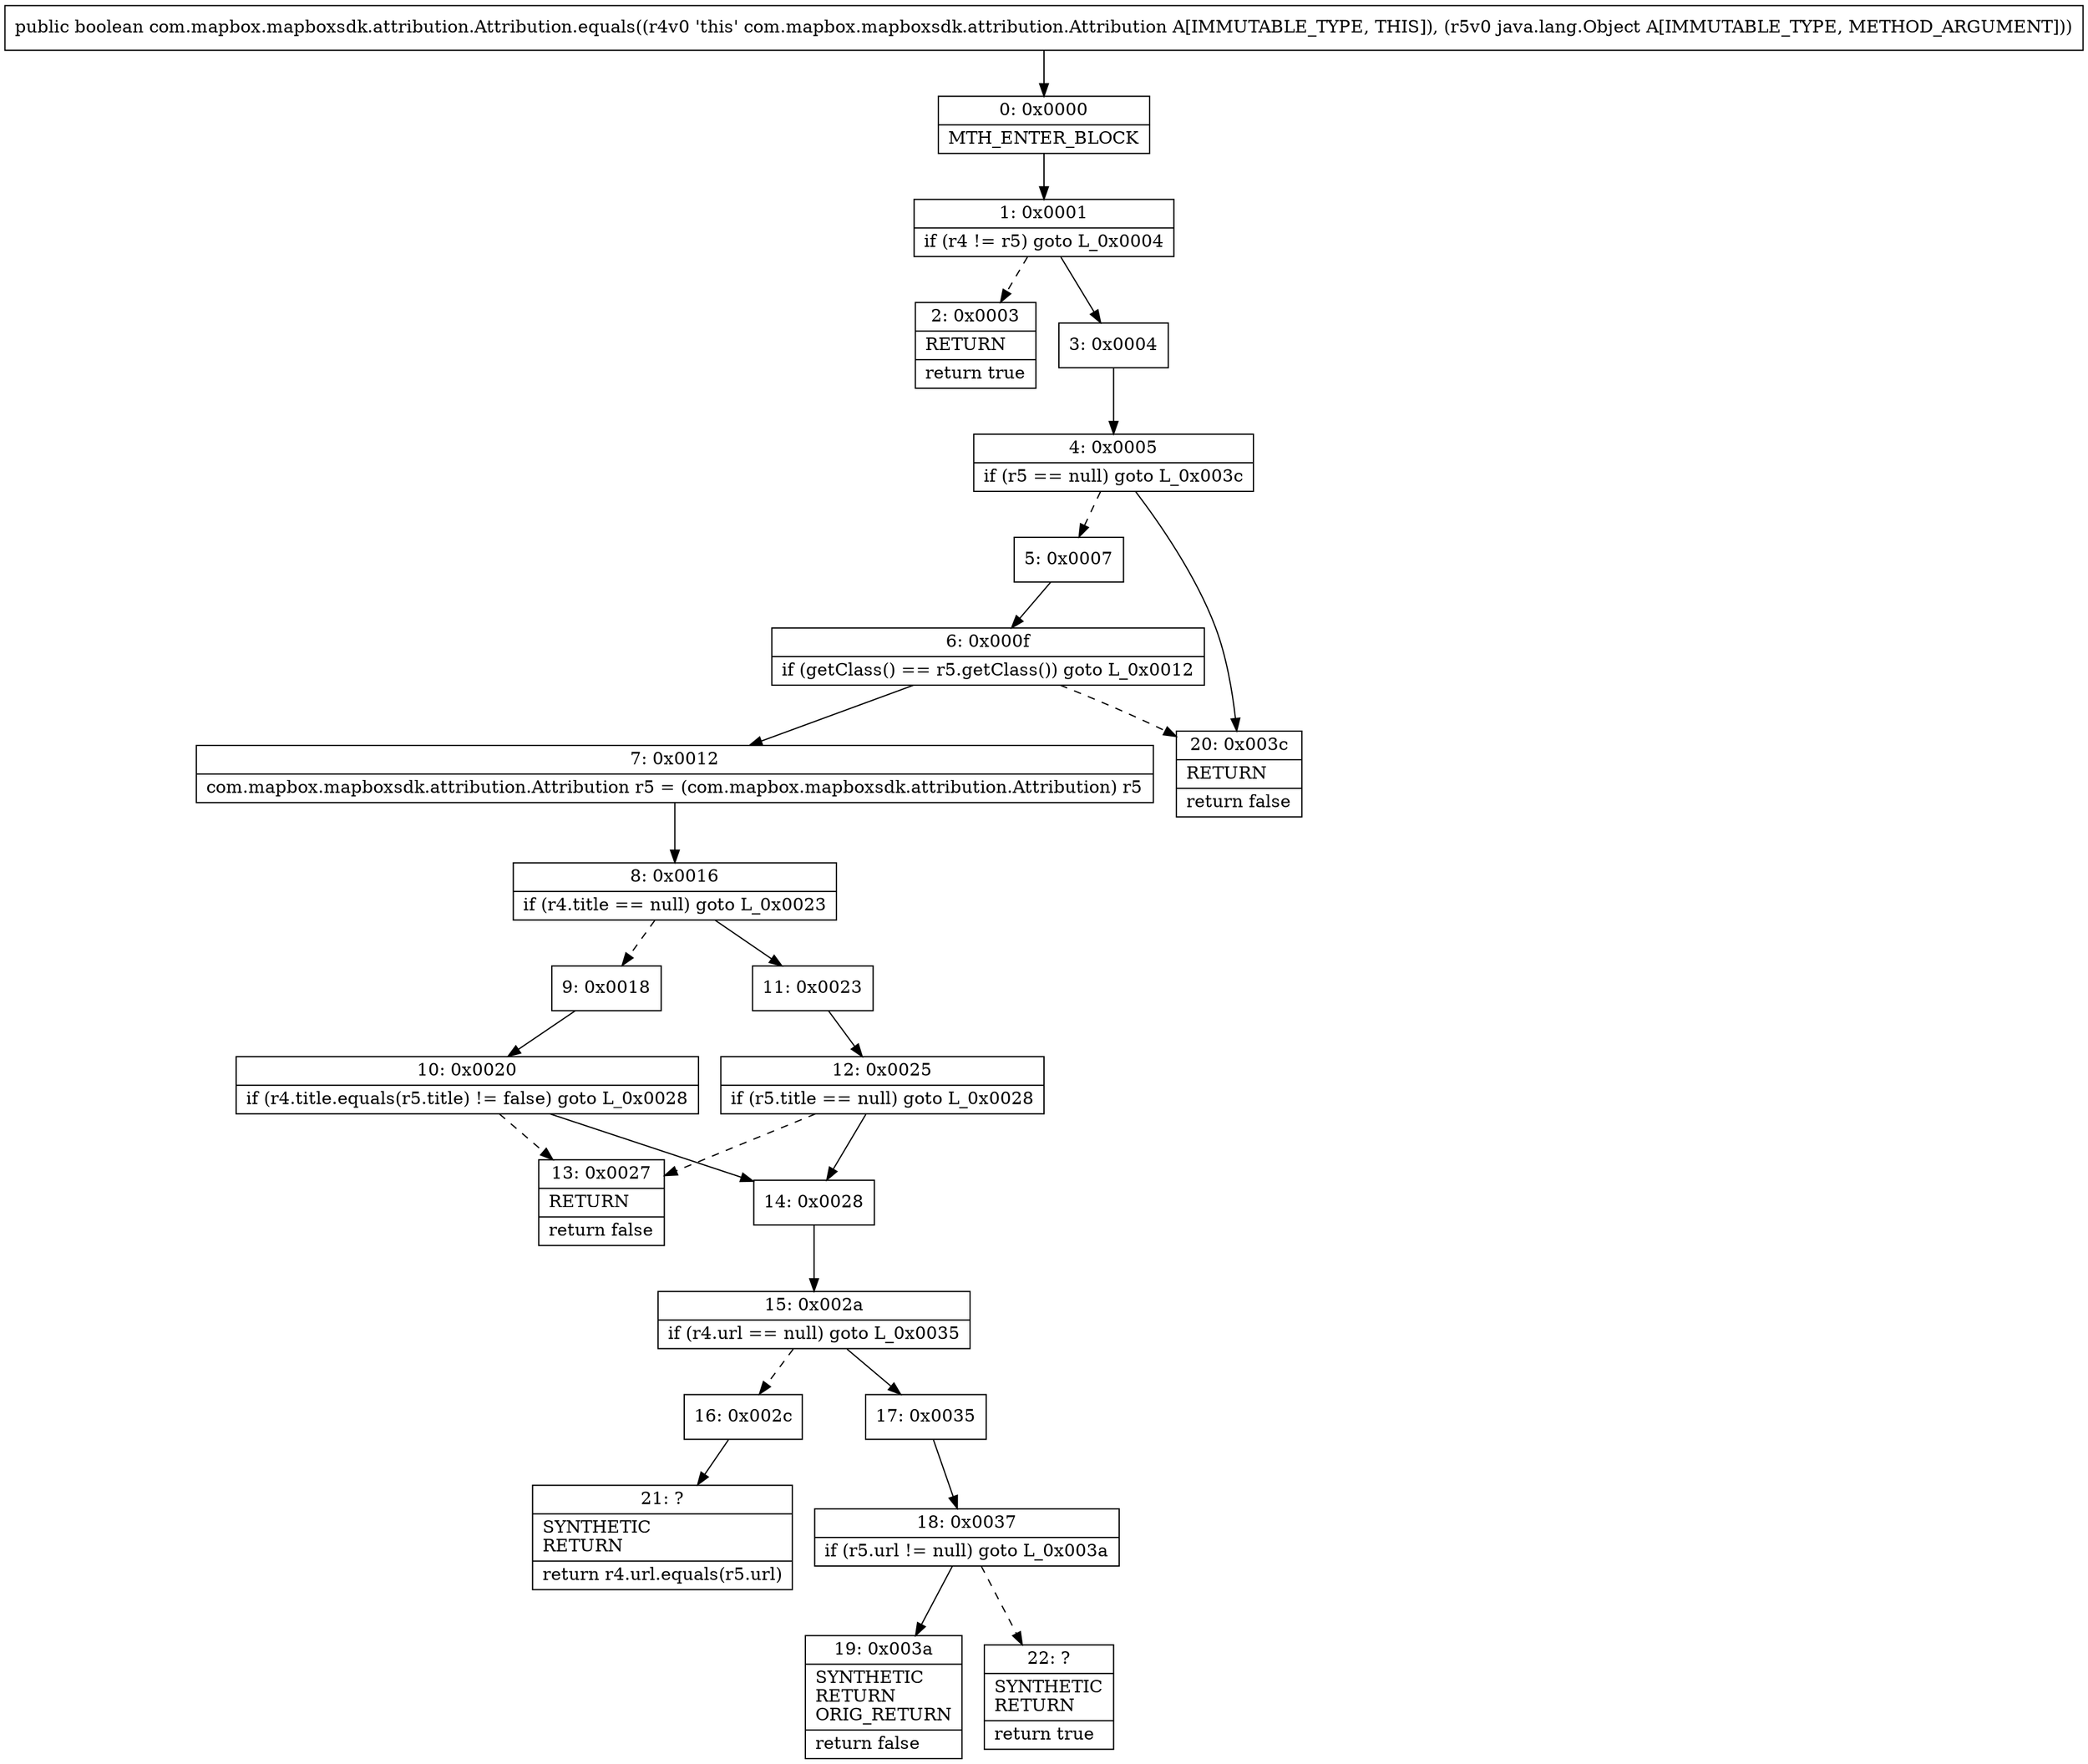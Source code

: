 digraph "CFG forcom.mapbox.mapboxsdk.attribution.Attribution.equals(Ljava\/lang\/Object;)Z" {
Node_0 [shape=record,label="{0\:\ 0x0000|MTH_ENTER_BLOCK\l}"];
Node_1 [shape=record,label="{1\:\ 0x0001|if (r4 != r5) goto L_0x0004\l}"];
Node_2 [shape=record,label="{2\:\ 0x0003|RETURN\l|return true\l}"];
Node_3 [shape=record,label="{3\:\ 0x0004}"];
Node_4 [shape=record,label="{4\:\ 0x0005|if (r5 == null) goto L_0x003c\l}"];
Node_5 [shape=record,label="{5\:\ 0x0007}"];
Node_6 [shape=record,label="{6\:\ 0x000f|if (getClass() == r5.getClass()) goto L_0x0012\l}"];
Node_7 [shape=record,label="{7\:\ 0x0012|com.mapbox.mapboxsdk.attribution.Attribution r5 = (com.mapbox.mapboxsdk.attribution.Attribution) r5\l}"];
Node_8 [shape=record,label="{8\:\ 0x0016|if (r4.title == null) goto L_0x0023\l}"];
Node_9 [shape=record,label="{9\:\ 0x0018}"];
Node_10 [shape=record,label="{10\:\ 0x0020|if (r4.title.equals(r5.title) != false) goto L_0x0028\l}"];
Node_11 [shape=record,label="{11\:\ 0x0023}"];
Node_12 [shape=record,label="{12\:\ 0x0025|if (r5.title == null) goto L_0x0028\l}"];
Node_13 [shape=record,label="{13\:\ 0x0027|RETURN\l|return false\l}"];
Node_14 [shape=record,label="{14\:\ 0x0028}"];
Node_15 [shape=record,label="{15\:\ 0x002a|if (r4.url == null) goto L_0x0035\l}"];
Node_16 [shape=record,label="{16\:\ 0x002c}"];
Node_17 [shape=record,label="{17\:\ 0x0035}"];
Node_18 [shape=record,label="{18\:\ 0x0037|if (r5.url != null) goto L_0x003a\l}"];
Node_19 [shape=record,label="{19\:\ 0x003a|SYNTHETIC\lRETURN\lORIG_RETURN\l|return false\l}"];
Node_20 [shape=record,label="{20\:\ 0x003c|RETURN\l|return false\l}"];
Node_21 [shape=record,label="{21\:\ ?|SYNTHETIC\lRETURN\l|return r4.url.equals(r5.url)\l}"];
Node_22 [shape=record,label="{22\:\ ?|SYNTHETIC\lRETURN\l|return true\l}"];
MethodNode[shape=record,label="{public boolean com.mapbox.mapboxsdk.attribution.Attribution.equals((r4v0 'this' com.mapbox.mapboxsdk.attribution.Attribution A[IMMUTABLE_TYPE, THIS]), (r5v0 java.lang.Object A[IMMUTABLE_TYPE, METHOD_ARGUMENT])) }"];
MethodNode -> Node_0;
Node_0 -> Node_1;
Node_1 -> Node_2[style=dashed];
Node_1 -> Node_3;
Node_3 -> Node_4;
Node_4 -> Node_5[style=dashed];
Node_4 -> Node_20;
Node_5 -> Node_6;
Node_6 -> Node_7;
Node_6 -> Node_20[style=dashed];
Node_7 -> Node_8;
Node_8 -> Node_9[style=dashed];
Node_8 -> Node_11;
Node_9 -> Node_10;
Node_10 -> Node_14;
Node_10 -> Node_13[style=dashed];
Node_11 -> Node_12;
Node_12 -> Node_13[style=dashed];
Node_12 -> Node_14;
Node_14 -> Node_15;
Node_15 -> Node_16[style=dashed];
Node_15 -> Node_17;
Node_16 -> Node_21;
Node_17 -> Node_18;
Node_18 -> Node_19;
Node_18 -> Node_22[style=dashed];
}


